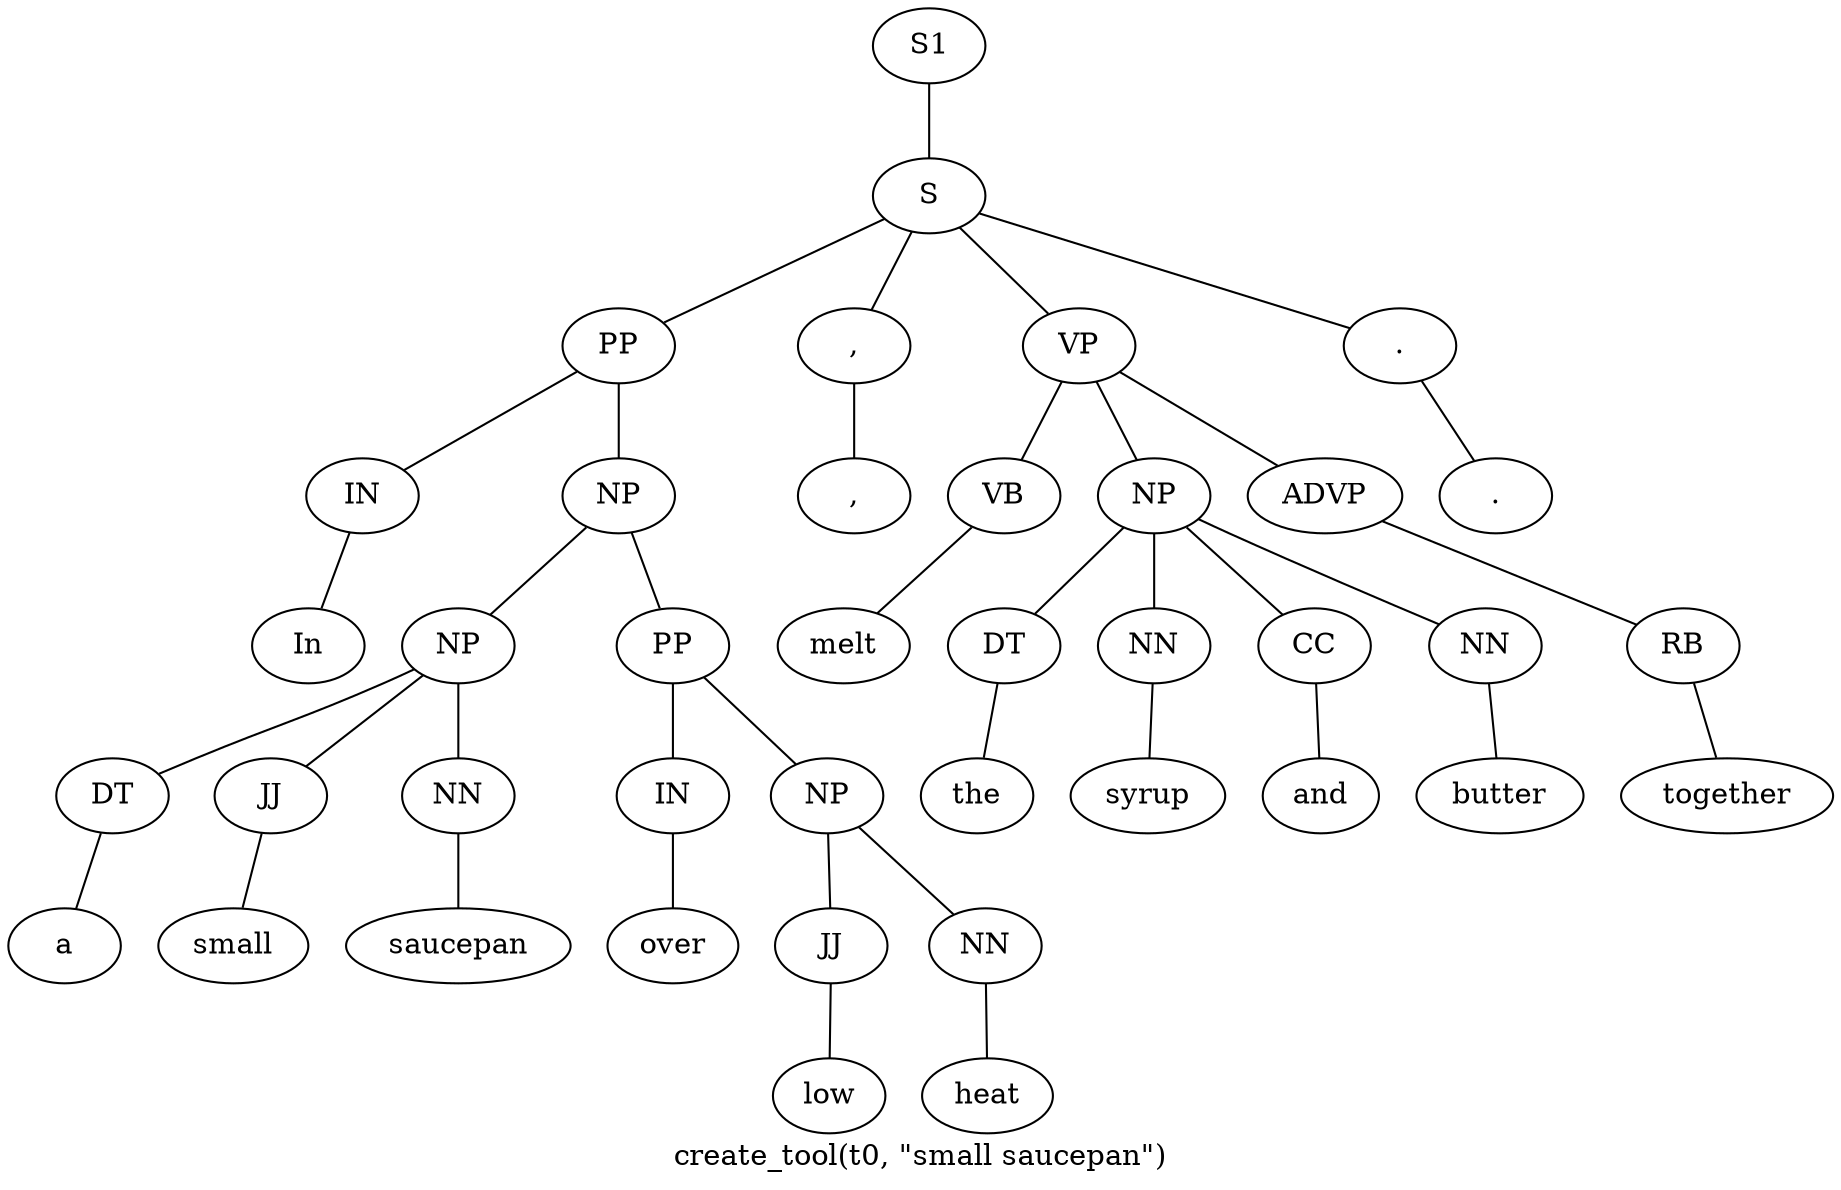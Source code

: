graph SyntaxGraph {
	label = "create_tool(t0, \"small saucepan\")";
	Node0 [label="S1"];
	Node1 [label="S"];
	Node2 [label="PP"];
	Node3 [label="IN"];
	Node4 [label="In"];
	Node5 [label="NP"];
	Node6 [label="NP"];
	Node7 [label="DT"];
	Node8 [label="a"];
	Node9 [label="JJ"];
	Node10 [label="small"];
	Node11 [label="NN"];
	Node12 [label="saucepan"];
	Node13 [label="PP"];
	Node14 [label="IN"];
	Node15 [label="over"];
	Node16 [label="NP"];
	Node17 [label="JJ"];
	Node18 [label="low"];
	Node19 [label="NN"];
	Node20 [label="heat"];
	Node21 [label=","];
	Node22 [label=","];
	Node23 [label="VP"];
	Node24 [label="VB"];
	Node25 [label="melt"];
	Node26 [label="NP"];
	Node27 [label="DT"];
	Node28 [label="the"];
	Node29 [label="NN"];
	Node30 [label="syrup"];
	Node31 [label="CC"];
	Node32 [label="and"];
	Node33 [label="NN"];
	Node34 [label="butter"];
	Node35 [label="ADVP"];
	Node36 [label="RB"];
	Node37 [label="together"];
	Node38 [label="."];
	Node39 [label="."];

	Node0 -- Node1;
	Node1 -- Node2;
	Node1 -- Node21;
	Node1 -- Node23;
	Node1 -- Node38;
	Node2 -- Node3;
	Node2 -- Node5;
	Node3 -- Node4;
	Node5 -- Node6;
	Node5 -- Node13;
	Node6 -- Node7;
	Node6 -- Node9;
	Node6 -- Node11;
	Node7 -- Node8;
	Node9 -- Node10;
	Node11 -- Node12;
	Node13 -- Node14;
	Node13 -- Node16;
	Node14 -- Node15;
	Node16 -- Node17;
	Node16 -- Node19;
	Node17 -- Node18;
	Node19 -- Node20;
	Node21 -- Node22;
	Node23 -- Node24;
	Node23 -- Node26;
	Node23 -- Node35;
	Node24 -- Node25;
	Node26 -- Node27;
	Node26 -- Node29;
	Node26 -- Node31;
	Node26 -- Node33;
	Node27 -- Node28;
	Node29 -- Node30;
	Node31 -- Node32;
	Node33 -- Node34;
	Node35 -- Node36;
	Node36 -- Node37;
	Node38 -- Node39;
}